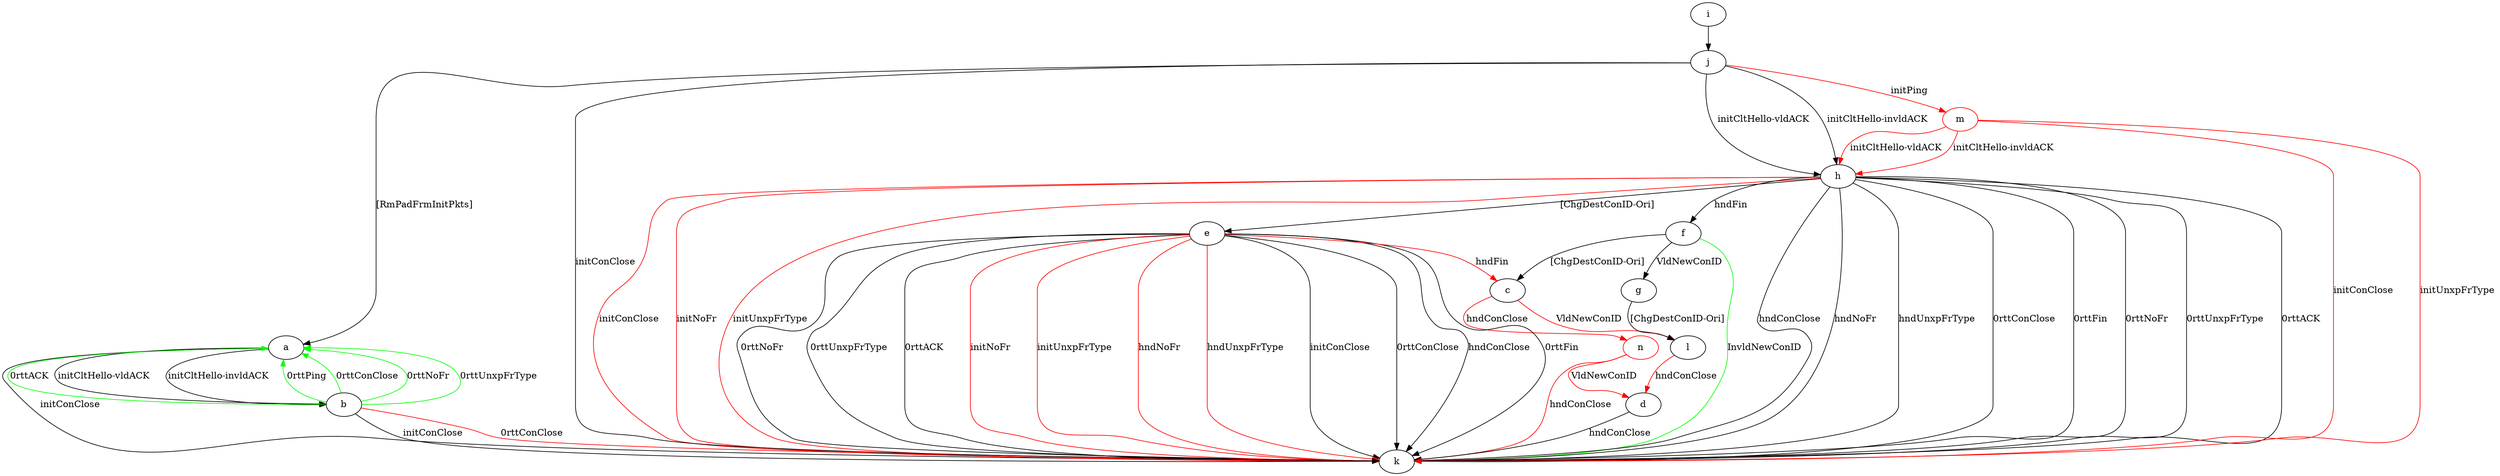 digraph "" {
	a -> b	[key=0,
		label="initCltHello-vldACK "];
	a -> b	[key=1,
		label="initCltHello-invldACK "];
	a -> k	[key=0,
		label="initConClose "];
	b -> a	[key=0,
		color=green,
		label="0rttPing "];
	b -> a	[key=1,
		color=green,
		label="0rttConClose "];
	b -> a	[key=2,
		color=green,
		label="0rttNoFr "];
	b -> a	[key=3,
		color=green,
		label="0rttUnxpFrType "];
	b -> a	[key=4,
		color=green,
		label="0rttACK "];
	b -> k	[key=0,
		label="initConClose "];
	b -> k	[key=1,
		color=red,
		label="0rttConClose "];
	c -> l	[key=0,
		color=red,
		label="VldNewConID "];
	n	[color=red];
	c -> n	[key=0,
		color=red,
		label="hndConClose "];
	d -> k	[key=0,
		label="hndConClose "];
	e -> c	[key=0,
		color=red,
		label="hndFin "];
	e -> k	[key=0,
		label="initConClose "];
	e -> k	[key=1,
		label="hndConClose "];
	e -> k	[key=2,
		label="0rttConClose "];
	e -> k	[key=3,
		label="0rttFin "];
	e -> k	[key=4,
		label="0rttNoFr "];
	e -> k	[key=5,
		label="0rttUnxpFrType "];
	e -> k	[key=6,
		label="0rttACK "];
	e -> k	[key=7,
		color=red,
		label="initNoFr "];
	e -> k	[key=8,
		color=red,
		label="initUnxpFrType "];
	e -> k	[key=9,
		color=red,
		label="hndNoFr "];
	e -> k	[key=10,
		color=red,
		label="hndUnxpFrType "];
	f -> c	[key=0,
		label="[ChgDestConID-Ori] "];
	f -> g	[key=0,
		label="VldNewConID "];
	f -> k	[key=0,
		color=green,
		label="InvldNewConID "];
	g -> l	[key=0,
		label="[ChgDestConID-Ori] "];
	h -> e	[key=0,
		label="[ChgDestConID-Ori] "];
	h -> f	[key=0,
		label="hndFin "];
	h -> k	[key=0,
		label="hndConClose "];
	h -> k	[key=1,
		label="hndNoFr "];
	h -> k	[key=2,
		label="hndUnxpFrType "];
	h -> k	[key=3,
		label="0rttConClose "];
	h -> k	[key=4,
		label="0rttFin "];
	h -> k	[key=5,
		label="0rttNoFr "];
	h -> k	[key=6,
		label="0rttUnxpFrType "];
	h -> k	[key=7,
		label="0rttACK "];
	h -> k	[key=8,
		color=red,
		label="initConClose "];
	h -> k	[key=9,
		color=red,
		label="initNoFr "];
	h -> k	[key=10,
		color=red,
		label="initUnxpFrType "];
	i -> j	[key=0];
	j -> a	[key=0,
		label="[RmPadFrmInitPkts] "];
	j -> h	[key=0,
		label="initCltHello-vldACK "];
	j -> h	[key=1,
		label="initCltHello-invldACK "];
	j -> k	[key=0,
		label="initConClose "];
	m	[color=red];
	j -> m	[key=0,
		color=red,
		label="initPing "];
	l -> d	[key=0,
		color=red,
		label="hndConClose "];
	m -> h	[key=0,
		color=red,
		label="initCltHello-vldACK "];
	m -> h	[key=1,
		color=red,
		label="initCltHello-invldACK "];
	m -> k	[key=0,
		color=red,
		label="initConClose "];
	m -> k	[key=1,
		color=red,
		label="initUnxpFrType "];
	n -> d	[key=0,
		color=red,
		label="VldNewConID "];
	n -> k	[key=0,
		color=red,
		label="hndConClose "];
}
